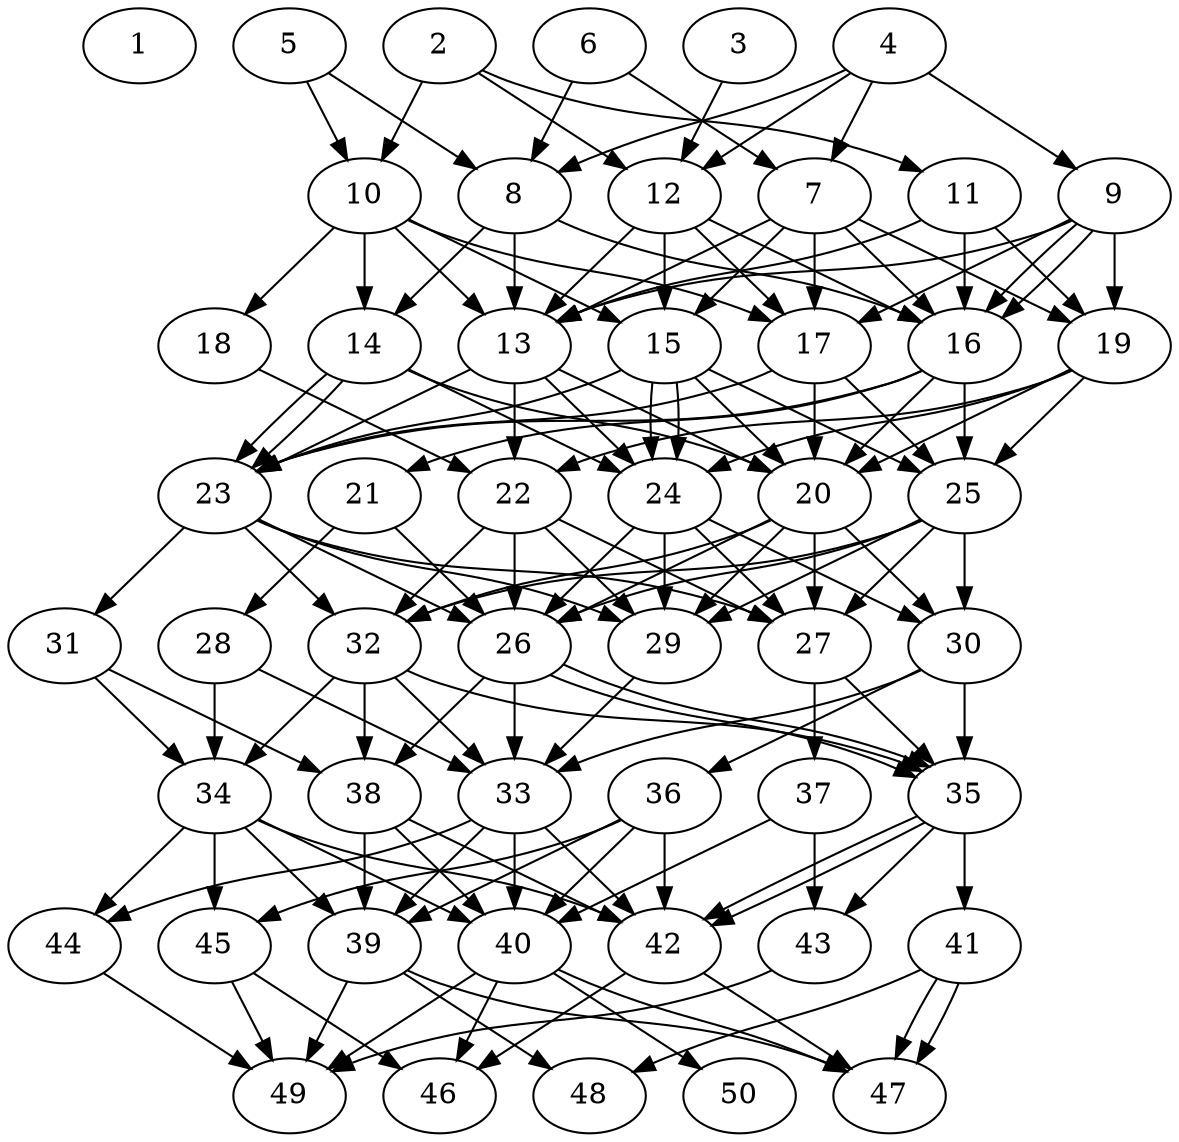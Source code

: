 // DAG automatically generated by daggen at Thu Oct  3 14:07:57 2019
// ./daggen --dot -n 50 --ccr 0.3 --fat 0.5 --regular 0.9 --density 0.9 --mindata 5242880 --maxdata 52428800 
digraph G {
  1 [size="165625173", alpha="0.04", expect_size="49687552"] 
  2 [size="30931627", alpha="0.12", expect_size="9279488"] 
  2 -> 10 [size ="9279488"]
  2 -> 11 [size ="9279488"]
  2 -> 12 [size ="9279488"]
  3 [size="109537280", alpha="0.03", expect_size="32861184"] 
  3 -> 12 [size ="32861184"]
  4 [size="38526293", alpha="0.19", expect_size="11557888"] 
  4 -> 7 [size ="11557888"]
  4 -> 8 [size ="11557888"]
  4 -> 9 [size ="11557888"]
  4 -> 12 [size ="11557888"]
  5 [size="20759893", alpha="0.11", expect_size="6227968"] 
  5 -> 8 [size ="6227968"]
  5 -> 10 [size ="6227968"]
  6 [size="140796587", alpha="0.12", expect_size="42238976"] 
  6 -> 7 [size ="42238976"]
  6 -> 8 [size ="42238976"]
  7 [size="43291307", alpha="0.18", expect_size="12987392"] 
  7 -> 13 [size ="12987392"]
  7 -> 15 [size ="12987392"]
  7 -> 16 [size ="12987392"]
  7 -> 17 [size ="12987392"]
  7 -> 19 [size ="12987392"]
  8 [size="94675627", alpha="0.04", expect_size="28402688"] 
  8 -> 13 [size ="28402688"]
  8 -> 14 [size ="28402688"]
  8 -> 16 [size ="28402688"]
  9 [size="143527253", alpha="0.14", expect_size="43058176"] 
  9 -> 13 [size ="43058176"]
  9 -> 16 [size ="43058176"]
  9 -> 16 [size ="43058176"]
  9 -> 17 [size ="43058176"]
  9 -> 19 [size ="43058176"]
  10 [size="68645547", alpha="0.06", expect_size="20593664"] 
  10 -> 13 [size ="20593664"]
  10 -> 14 [size ="20593664"]
  10 -> 15 [size ="20593664"]
  10 -> 17 [size ="20593664"]
  10 -> 18 [size ="20593664"]
  11 [size="64092160", alpha="0.07", expect_size="19227648"] 
  11 -> 13 [size ="19227648"]
  11 -> 16 [size ="19227648"]
  11 -> 19 [size ="19227648"]
  12 [size="96146773", alpha="0.14", expect_size="28844032"] 
  12 -> 13 [size ="28844032"]
  12 -> 15 [size ="28844032"]
  12 -> 16 [size ="28844032"]
  12 -> 17 [size ="28844032"]
  13 [size="32054613", alpha="0.19", expect_size="9616384"] 
  13 -> 20 [size ="9616384"]
  13 -> 22 [size ="9616384"]
  13 -> 23 [size ="9616384"]
  13 -> 24 [size ="9616384"]
  14 [size="56200533", alpha="0.19", expect_size="16860160"] 
  14 -> 20 [size ="16860160"]
  14 -> 23 [size ="16860160"]
  14 -> 23 [size ="16860160"]
  14 -> 24 [size ="16860160"]
  15 [size="49182720", alpha="0.06", expect_size="14754816"] 
  15 -> 20 [size ="14754816"]
  15 -> 23 [size ="14754816"]
  15 -> 24 [size ="14754816"]
  15 -> 24 [size ="14754816"]
  15 -> 25 [size ="14754816"]
  16 [size="136942933", alpha="0.06", expect_size="41082880"] 
  16 -> 20 [size ="41082880"]
  16 -> 21 [size ="41082880"]
  16 -> 23 [size ="41082880"]
  16 -> 25 [size ="41082880"]
  17 [size="76960427", alpha="0.07", expect_size="23088128"] 
  17 -> 20 [size ="23088128"]
  17 -> 23 [size ="23088128"]
  17 -> 25 [size ="23088128"]
  18 [size="62361600", alpha="0.17", expect_size="18708480"] 
  18 -> 22 [size ="18708480"]
  19 [size="97204907", alpha="0.19", expect_size="29161472"] 
  19 -> 20 [size ="29161472"]
  19 -> 22 [size ="29161472"]
  19 -> 24 [size ="29161472"]
  19 -> 25 [size ="29161472"]
  20 [size="48018773", alpha="0.10", expect_size="14405632"] 
  20 -> 26 [size ="14405632"]
  20 -> 27 [size ="14405632"]
  20 -> 29 [size ="14405632"]
  20 -> 30 [size ="14405632"]
  20 -> 32 [size ="14405632"]
  21 [size="93941760", alpha="0.19", expect_size="28182528"] 
  21 -> 26 [size ="28182528"]
  21 -> 28 [size ="28182528"]
  22 [size="150145707", alpha="0.11", expect_size="45043712"] 
  22 -> 26 [size ="45043712"]
  22 -> 27 [size ="45043712"]
  22 -> 29 [size ="45043712"]
  22 -> 32 [size ="45043712"]
  23 [size="102096213", alpha="0.14", expect_size="30628864"] 
  23 -> 26 [size ="30628864"]
  23 -> 27 [size ="30628864"]
  23 -> 29 [size ="30628864"]
  23 -> 31 [size ="30628864"]
  23 -> 32 [size ="30628864"]
  24 [size="97901227", alpha="0.20", expect_size="29370368"] 
  24 -> 26 [size ="29370368"]
  24 -> 27 [size ="29370368"]
  24 -> 29 [size ="29370368"]
  24 -> 30 [size ="29370368"]
  25 [size="88285867", alpha="0.06", expect_size="26485760"] 
  25 -> 26 [size ="26485760"]
  25 -> 27 [size ="26485760"]
  25 -> 29 [size ="26485760"]
  25 -> 30 [size ="26485760"]
  25 -> 32 [size ="26485760"]
  26 [size="132461227", alpha="0.08", expect_size="39738368"] 
  26 -> 33 [size ="39738368"]
  26 -> 35 [size ="39738368"]
  26 -> 35 [size ="39738368"]
  26 -> 38 [size ="39738368"]
  27 [size="19220480", alpha="0.13", expect_size="5766144"] 
  27 -> 35 [size ="5766144"]
  27 -> 37 [size ="5766144"]
  28 [size="77107200", alpha="0.08", expect_size="23132160"] 
  28 -> 33 [size ="23132160"]
  28 -> 34 [size ="23132160"]
  29 [size="49660587", alpha="0.19", expect_size="14898176"] 
  29 -> 33 [size ="14898176"]
  30 [size="38980267", alpha="0.16", expect_size="11694080"] 
  30 -> 33 [size ="11694080"]
  30 -> 35 [size ="11694080"]
  30 -> 36 [size ="11694080"]
  31 [size="113817600", alpha="0.20", expect_size="34145280"] 
  31 -> 34 [size ="34145280"]
  31 -> 38 [size ="34145280"]
  32 [size="107748693", alpha="0.13", expect_size="32324608"] 
  32 -> 33 [size ="32324608"]
  32 -> 34 [size ="32324608"]
  32 -> 35 [size ="32324608"]
  32 -> 38 [size ="32324608"]
  33 [size="34232320", alpha="0.09", expect_size="10269696"] 
  33 -> 39 [size ="10269696"]
  33 -> 40 [size ="10269696"]
  33 -> 42 [size ="10269696"]
  33 -> 44 [size ="10269696"]
  34 [size="142612480", alpha="0.09", expect_size="42783744"] 
  34 -> 39 [size ="42783744"]
  34 -> 40 [size ="42783744"]
  34 -> 42 [size ="42783744"]
  34 -> 44 [size ="42783744"]
  34 -> 45 [size ="42783744"]
  35 [size="139373227", alpha="0.13", expect_size="41811968"] 
  35 -> 41 [size ="41811968"]
  35 -> 42 [size ="41811968"]
  35 -> 42 [size ="41811968"]
  35 -> 43 [size ="41811968"]
  36 [size="27794773", alpha="0.13", expect_size="8338432"] 
  36 -> 39 [size ="8338432"]
  36 -> 40 [size ="8338432"]
  36 -> 42 [size ="8338432"]
  36 -> 45 [size ="8338432"]
  37 [size="88483840", alpha="0.20", expect_size="26545152"] 
  37 -> 40 [size ="26545152"]
  37 -> 43 [size ="26545152"]
  38 [size="32689493", alpha="0.13", expect_size="9806848"] 
  38 -> 39 [size ="9806848"]
  38 -> 40 [size ="9806848"]
  38 -> 42 [size ="9806848"]
  39 [size="94890667", alpha="0.15", expect_size="28467200"] 
  39 -> 47 [size ="28467200"]
  39 -> 48 [size ="28467200"]
  39 -> 49 [size ="28467200"]
  40 [size="86568960", alpha="0.02", expect_size="25970688"] 
  40 -> 46 [size ="25970688"]
  40 -> 47 [size ="25970688"]
  40 -> 49 [size ="25970688"]
  40 -> 50 [size ="25970688"]
  41 [size="58897067", alpha="0.19", expect_size="17669120"] 
  41 -> 47 [size ="17669120"]
  41 -> 47 [size ="17669120"]
  41 -> 48 [size ="17669120"]
  42 [size="58487467", alpha="0.12", expect_size="17546240"] 
  42 -> 46 [size ="17546240"]
  42 -> 47 [size ="17546240"]
  43 [size="164014080", alpha="0.16", expect_size="49204224"] 
  43 -> 49 [size ="49204224"]
  44 [size="75485867", alpha="0.10", expect_size="22645760"] 
  44 -> 49 [size ="22645760"]
  45 [size="146199893", alpha="0.14", expect_size="43859968"] 
  45 -> 46 [size ="43859968"]
  45 -> 49 [size ="43859968"]
  46 [size="93286400", alpha="0.12", expect_size="27985920"] 
  47 [size="36215467", alpha="0.10", expect_size="10864640"] 
  48 [size="34474667", alpha="0.16", expect_size="10342400"] 
  49 [size="132952747", alpha="0.06", expect_size="39885824"] 
  50 [size="96802133", alpha="0.18", expect_size="29040640"] 
}
